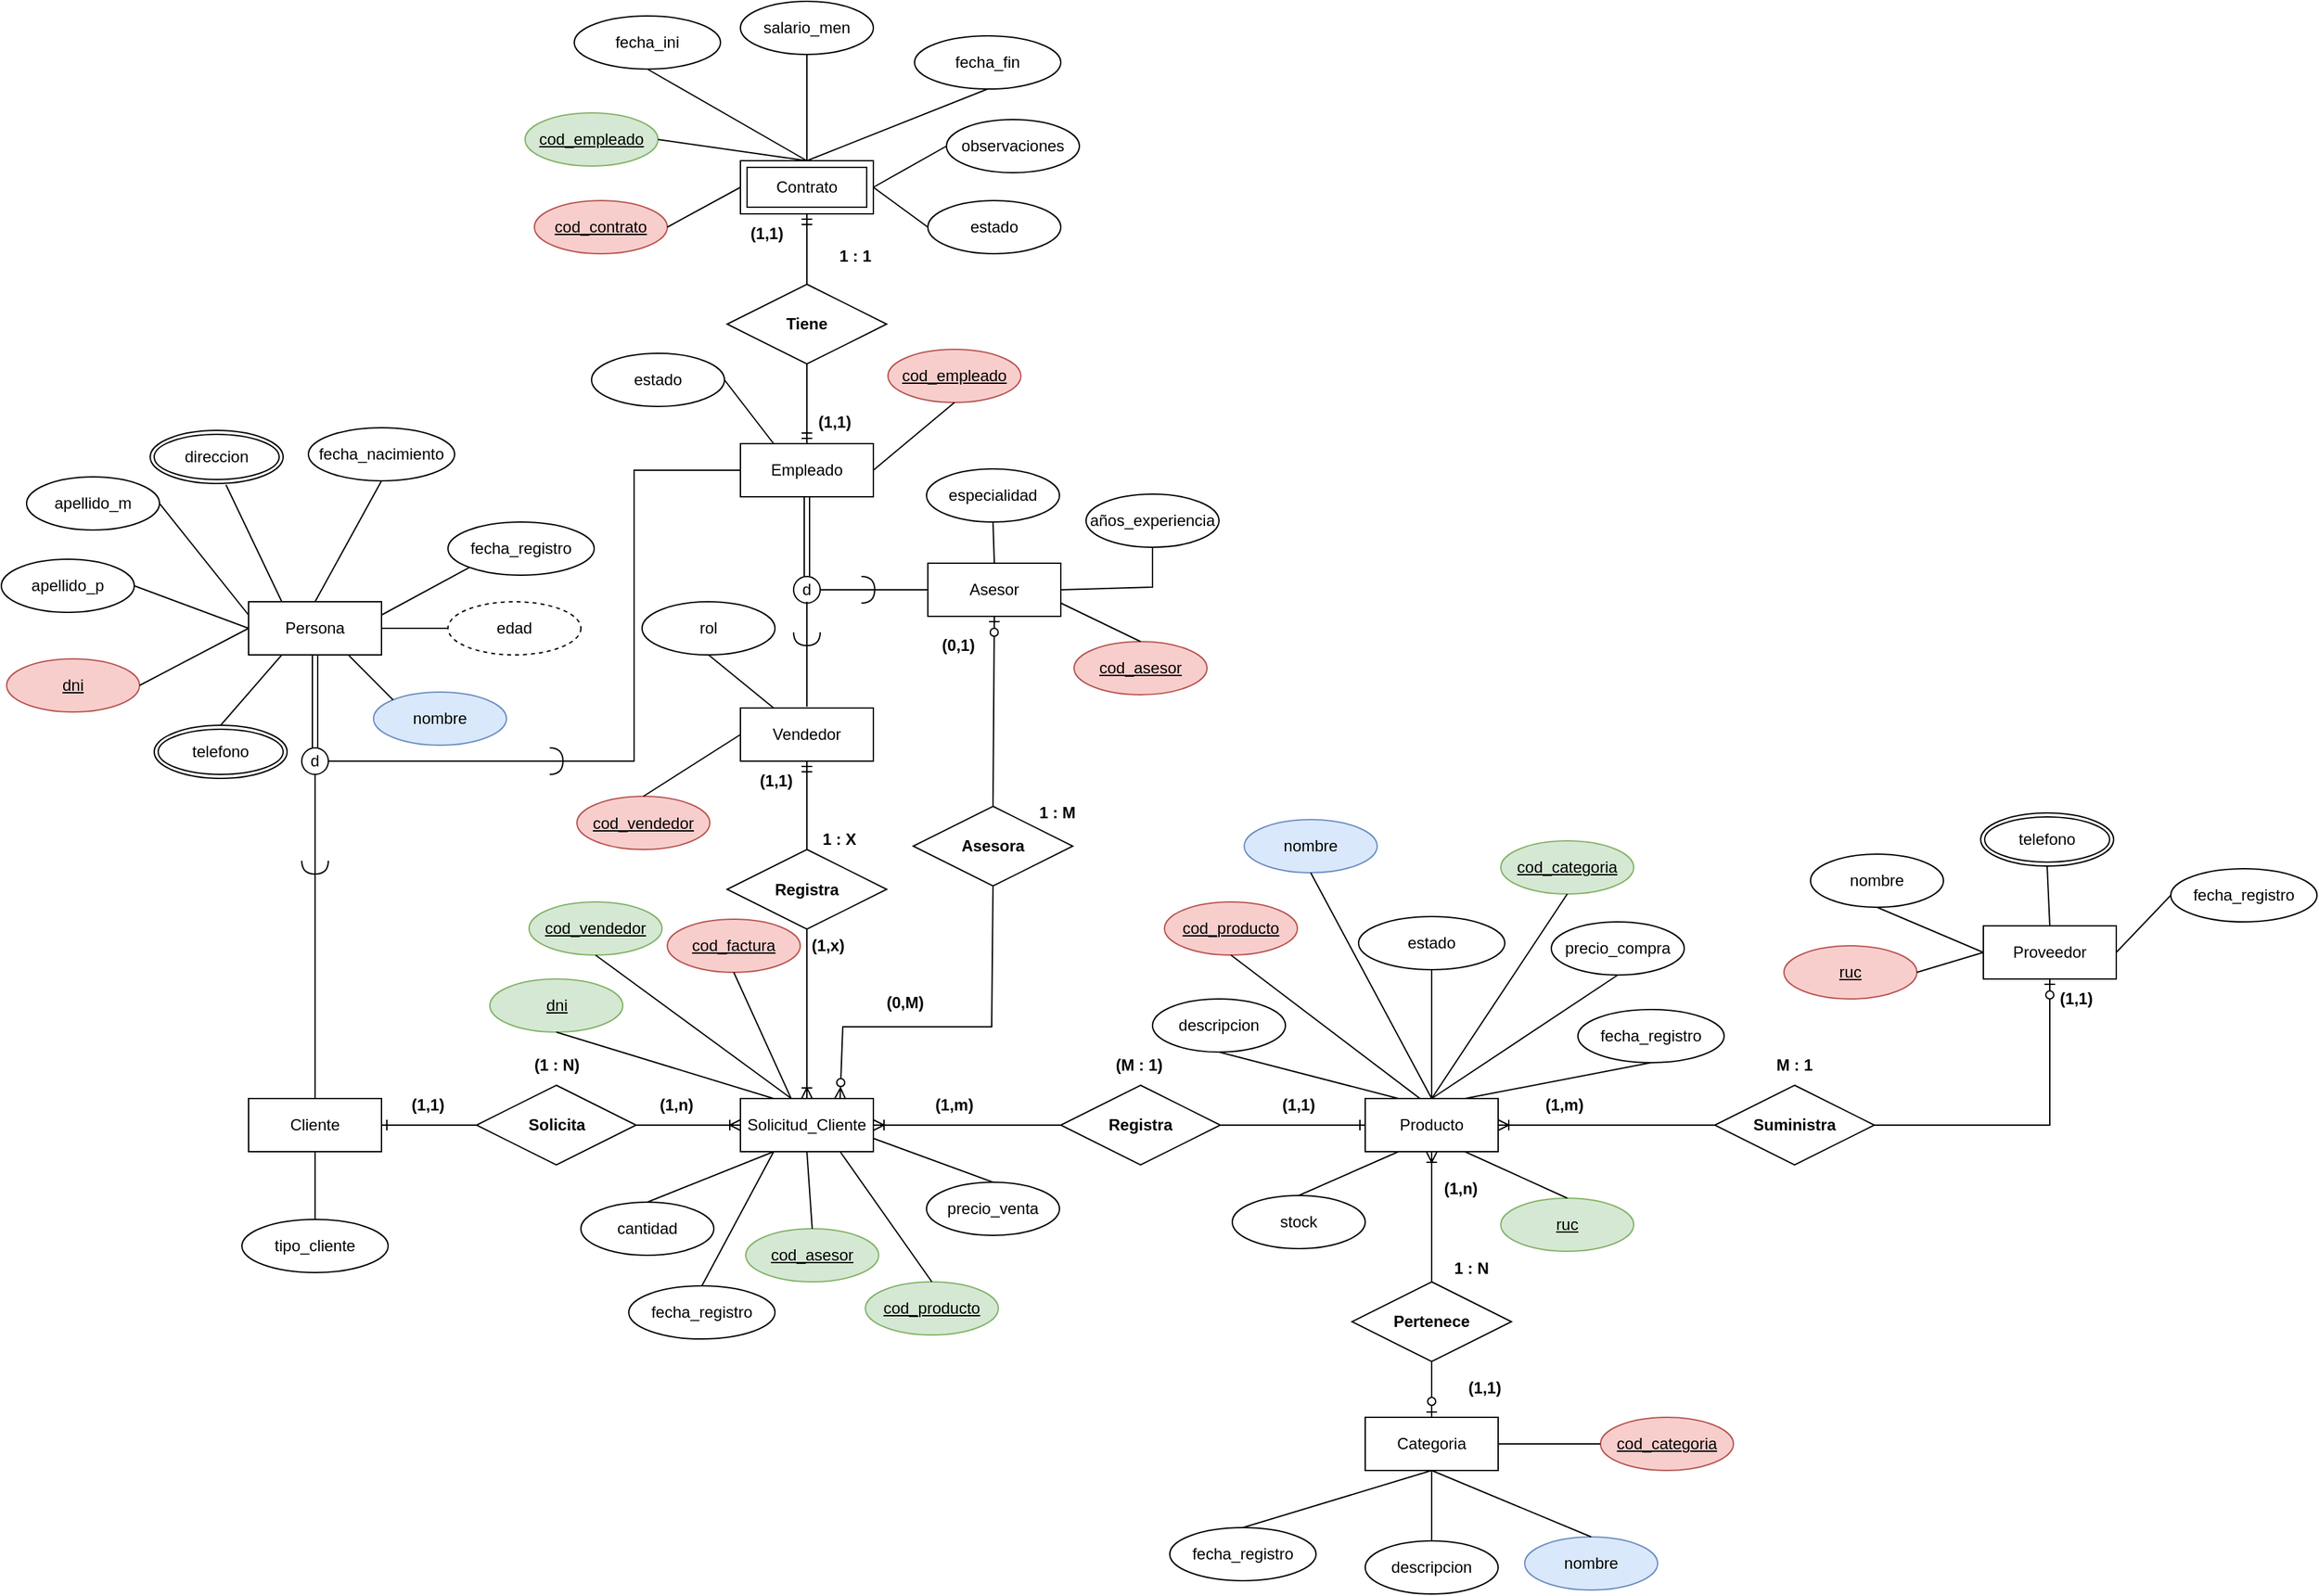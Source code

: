 <mxfile version="24.8.9">
  <diagram id="KgiCykoCwPr8ReyNol-N" name="entidad-relacion">
    <mxGraphModel grid="0" page="0" gridSize="10" guides="1" tooltips="1" connect="1" arrows="1" fold="1" pageScale="1" pageWidth="827" pageHeight="1169" math="0" shadow="0">
      <root>
        <mxCell id="0" />
        <mxCell id="1" parent="0" />
        <mxCell id="Hs3u_uHD4nAbHHTe8gjM-2" value="Cliente" style="whiteSpace=wrap;html=1;align=center;" vertex="1" parent="1">
          <mxGeometry x="-190" y="595" width="100" height="40" as="geometry" />
        </mxCell>
        <mxCell id="Hs3u_uHD4nAbHHTe8gjM-3" value="Producto" style="whiteSpace=wrap;html=1;align=center;" vertex="1" parent="1">
          <mxGeometry x="650" y="595" width="100" height="40" as="geometry" />
        </mxCell>
        <mxCell id="Hs3u_uHD4nAbHHTe8gjM-4" value="Proveedor" style="whiteSpace=wrap;html=1;align=center;" vertex="1" parent="1">
          <mxGeometry x="1115" y="465" width="100" height="40" as="geometry" />
        </mxCell>
        <mxCell id="Hs3u_uHD4nAbHHTe8gjM-9" value="&lt;b&gt;Suministra&lt;/b&gt;" style="shape=rhombus;perimeter=rhombusPerimeter;whiteSpace=wrap;html=1;align=center;" vertex="1" parent="1">
          <mxGeometry x="913" y="585" width="120" height="60" as="geometry" />
        </mxCell>
        <mxCell id="Hs3u_uHD4nAbHHTe8gjM-10" value="" style="endArrow=none;html=1;rounded=0;entryX=1;entryY=0.5;entryDx=0;entryDy=0;exitX=0.5;exitY=1;exitDx=0;exitDy=0;startArrow=ERzeroToOne;startFill=0;" edge="1" parent="1" source="Hs3u_uHD4nAbHHTe8gjM-4" target="Hs3u_uHD4nAbHHTe8gjM-9">
          <mxGeometry relative="1" as="geometry">
            <mxPoint x="795" y="625" as="sourcePoint" />
            <mxPoint x="988" y="615" as="targetPoint" />
            <Array as="points">
              <mxPoint x="1165" y="525" />
              <mxPoint x="1165" y="615" />
            </Array>
          </mxGeometry>
        </mxCell>
        <mxCell id="Hs3u_uHD4nAbHHTe8gjM-12" value="&lt;b&gt;Pertenece&lt;/b&gt;" style="shape=rhombus;perimeter=rhombusPerimeter;whiteSpace=wrap;html=1;align=center;" vertex="1" parent="1">
          <mxGeometry x="640" y="733" width="120" height="60" as="geometry" />
        </mxCell>
        <mxCell id="Hs3u_uHD4nAbHHTe8gjM-13" value="Categoria" style="whiteSpace=wrap;html=1;align=center;" vertex="1" parent="1">
          <mxGeometry x="650" y="835" width="100" height="40" as="geometry" />
        </mxCell>
        <mxCell id="Hs3u_uHD4nAbHHTe8gjM-15" value="" style="endArrow=none;html=1;rounded=0;entryX=0.5;entryY=1;entryDx=0;entryDy=0;exitX=0.5;exitY=0;exitDx=0;exitDy=0;startArrow=ERzeroToOne;startFill=0;" edge="1" parent="1" source="Hs3u_uHD4nAbHHTe8gjM-13" target="Hs3u_uHD4nAbHHTe8gjM-12">
          <mxGeometry width="50" height="50" relative="1" as="geometry">
            <mxPoint x="636" y="785" as="sourcePoint" />
            <mxPoint x="686" y="735" as="targetPoint" />
          </mxGeometry>
        </mxCell>
        <mxCell id="Hs3u_uHD4nAbHHTe8gjM-17" value="Empleado" style="whiteSpace=wrap;html=1;align=center;" vertex="1" parent="1">
          <mxGeometry x="180" y="102" width="100" height="40" as="geometry" />
        </mxCell>
        <mxCell id="Hs3u_uHD4nAbHHTe8gjM-24" value="tipo_cliente" style="ellipse;whiteSpace=wrap;html=1;align=center;" vertex="1" parent="1">
          <mxGeometry x="-195" y="686" width="110" height="40" as="geometry" />
        </mxCell>
        <mxCell id="Hs3u_uHD4nAbHHTe8gjM-34" style="edgeStyle=orthogonalEdgeStyle;rounded=0;orthogonalLoop=1;jettySize=auto;html=1;exitX=0.5;exitY=1;exitDx=0;exitDy=0;" edge="1" parent="1">
          <mxGeometry relative="1" as="geometry">
            <mxPoint x="189.5" y="-48" as="sourcePoint" />
            <mxPoint x="189.5" y="-48" as="targetPoint" />
          </mxGeometry>
        </mxCell>
        <mxCell id="Hs3u_uHD4nAbHHTe8gjM-57" value="fecha_registro" style="ellipse;whiteSpace=wrap;html=1;align=center;" vertex="1" parent="1">
          <mxGeometry x="503" y="918" width="110" height="40" as="geometry" />
        </mxCell>
        <mxCell id="Hs3u_uHD4nAbHHTe8gjM-60" value="nombre" style="ellipse;whiteSpace=wrap;html=1;align=center;fillColor=#dae8fc;strokeColor=#6c8ebf;" vertex="1" parent="1">
          <mxGeometry x="770" y="925" width="100" height="40" as="geometry" />
        </mxCell>
        <mxCell id="Hs3u_uHD4nAbHHTe8gjM-61" value="cod_categoria" style="ellipse;whiteSpace=wrap;html=1;align=center;fontStyle=4;fillColor=#f8cecc;strokeColor=#b85450;" vertex="1" parent="1">
          <mxGeometry x="827" y="835" width="100" height="40" as="geometry" />
        </mxCell>
        <mxCell id="Hs3u_uHD4nAbHHTe8gjM-62" value="descripcion" style="ellipse;whiteSpace=wrap;html=1;align=center;" vertex="1" parent="1">
          <mxGeometry x="650" y="928" width="100" height="40" as="geometry" />
        </mxCell>
        <mxCell id="Hs3u_uHD4nAbHHTe8gjM-63" value="" style="endArrow=none;html=1;rounded=0;exitX=0.5;exitY=0;exitDx=0;exitDy=0;" edge="1" parent="1" source="Hs3u_uHD4nAbHHTe8gjM-62" target="Hs3u_uHD4nAbHHTe8gjM-13">
          <mxGeometry width="50" height="50" relative="1" as="geometry">
            <mxPoint x="610" y="945" as="sourcePoint" />
            <mxPoint x="660" y="895" as="targetPoint" />
          </mxGeometry>
        </mxCell>
        <mxCell id="Hs3u_uHD4nAbHHTe8gjM-64" value="" style="endArrow=none;html=1;rounded=0;entryX=0.5;entryY=1;entryDx=0;entryDy=0;exitX=0.5;exitY=0;exitDx=0;exitDy=0;" edge="1" parent="1" source="Hs3u_uHD4nAbHHTe8gjM-57" target="Hs3u_uHD4nAbHHTe8gjM-13">
          <mxGeometry width="50" height="50" relative="1" as="geometry">
            <mxPoint x="585" y="915" as="sourcePoint" />
            <mxPoint x="630" y="845" as="targetPoint" />
          </mxGeometry>
        </mxCell>
        <mxCell id="Hs3u_uHD4nAbHHTe8gjM-65" value="" style="endArrow=none;html=1;rounded=0;entryX=0.5;entryY=1;entryDx=0;entryDy=0;exitX=0.5;exitY=0;exitDx=0;exitDy=0;" edge="1" parent="1" source="Hs3u_uHD4nAbHHTe8gjM-60" target="Hs3u_uHD4nAbHHTe8gjM-13">
          <mxGeometry width="50" height="50" relative="1" as="geometry">
            <mxPoint x="760" y="905" as="sourcePoint" />
            <mxPoint x="810" y="855" as="targetPoint" />
          </mxGeometry>
        </mxCell>
        <mxCell id="Hs3u_uHD4nAbHHTe8gjM-66" value="" style="endArrow=none;html=1;rounded=0;entryX=0;entryY=0.5;entryDx=0;entryDy=0;exitX=1;exitY=0.5;exitDx=0;exitDy=0;" edge="1" parent="1" source="Hs3u_uHD4nAbHHTe8gjM-13" target="Hs3u_uHD4nAbHHTe8gjM-61">
          <mxGeometry width="50" height="50" relative="1" as="geometry">
            <mxPoint x="790" y="875" as="sourcePoint" />
            <mxPoint x="840" y="825" as="targetPoint" />
          </mxGeometry>
        </mxCell>
        <mxCell id="Hs3u_uHD4nAbHHTe8gjM-77" value="ruc" style="ellipse;whiteSpace=wrap;html=1;align=center;fontStyle=4;fillColor=#f8cecc;strokeColor=#b85450;" vertex="1" parent="1">
          <mxGeometry x="965" y="480" width="100" height="40" as="geometry" />
        </mxCell>
        <mxCell id="Hs3u_uHD4nAbHHTe8gjM-78" value="" style="endArrow=none;html=1;rounded=0;entryX=1;entryY=0.5;entryDx=0;entryDy=0;exitX=0;exitY=0.5;exitDx=0;exitDy=0;" edge="1" parent="1" source="Hs3u_uHD4nAbHHTe8gjM-4" target="Hs3u_uHD4nAbHHTe8gjM-77">
          <mxGeometry width="50" height="50" relative="1" as="geometry">
            <mxPoint x="1035" y="555" as="sourcePoint" />
            <mxPoint x="1085" y="505" as="targetPoint" />
          </mxGeometry>
        </mxCell>
        <mxCell id="Hs3u_uHD4nAbHHTe8gjM-79" value="nombre" style="ellipse;whiteSpace=wrap;html=1;align=center;" vertex="1" parent="1">
          <mxGeometry x="985" y="411" width="100" height="40" as="geometry" />
        </mxCell>
        <mxCell id="Hs3u_uHD4nAbHHTe8gjM-80" value="" style="endArrow=none;html=1;rounded=0;entryX=0.5;entryY=1;entryDx=0;entryDy=0;exitX=0;exitY=0.5;exitDx=0;exitDy=0;" edge="1" parent="1" source="Hs3u_uHD4nAbHHTe8gjM-4" target="Hs3u_uHD4nAbHHTe8gjM-79">
          <mxGeometry width="50" height="50" relative="1" as="geometry">
            <mxPoint x="1085" y="465" as="sourcePoint" />
            <mxPoint x="1135" y="415" as="targetPoint" />
          </mxGeometry>
        </mxCell>
        <mxCell id="Hs3u_uHD4nAbHHTe8gjM-85" value="fecha_registro" style="ellipse;whiteSpace=wrap;html=1;align=center;" vertex="1" parent="1">
          <mxGeometry x="1256" y="422" width="110" height="40" as="geometry" />
        </mxCell>
        <mxCell id="Hs3u_uHD4nAbHHTe8gjM-86" value="" style="endArrow=none;html=1;rounded=0;entryX=0;entryY=0.5;entryDx=0;entryDy=0;exitX=1;exitY=0.5;exitDx=0;exitDy=0;" edge="1" parent="1" source="Hs3u_uHD4nAbHHTe8gjM-4" target="Hs3u_uHD4nAbHHTe8gjM-85">
          <mxGeometry width="50" height="50" relative="1" as="geometry">
            <mxPoint x="1205" y="565" as="sourcePoint" />
            <mxPoint x="1255" y="515" as="targetPoint" />
          </mxGeometry>
        </mxCell>
        <mxCell id="Hs3u_uHD4nAbHHTe8gjM-87" value="telefono" style="ellipse;shape=doubleEllipse;margin=3;whiteSpace=wrap;html=1;align=center;" vertex="1" parent="1">
          <mxGeometry x="1113" y="380" width="100" height="40" as="geometry" />
        </mxCell>
        <mxCell id="Hs3u_uHD4nAbHHTe8gjM-88" value="" style="endArrow=none;html=1;rounded=0;entryX=0.5;entryY=1;entryDx=0;entryDy=0;exitX=0.5;exitY=0;exitDx=0;exitDy=0;" edge="1" parent="1" source="Hs3u_uHD4nAbHHTe8gjM-4" target="Hs3u_uHD4nAbHHTe8gjM-87">
          <mxGeometry width="50" height="50" relative="1" as="geometry">
            <mxPoint x="1185" y="605" as="sourcePoint" />
            <mxPoint x="1235" y="555" as="targetPoint" />
          </mxGeometry>
        </mxCell>
        <mxCell id="Hs3u_uHD4nAbHHTe8gjM-106" value="&lt;b&gt;(1,1)&lt;/b&gt;" style="text;html=1;align=center;verticalAlign=middle;whiteSpace=wrap;rounded=0;" vertex="1" parent="1">
          <mxGeometry x="1155" y="505" width="60" height="30" as="geometry" />
        </mxCell>
        <mxCell id="Hs3u_uHD4nAbHHTe8gjM-107" value="&lt;b&gt;M : 1&lt;/b&gt;" style="text;html=1;align=center;verticalAlign=middle;whiteSpace=wrap;rounded=0;" vertex="1" parent="1">
          <mxGeometry x="943" y="555" width="60" height="30" as="geometry" />
        </mxCell>
        <mxCell id="Hs3u_uHD4nAbHHTe8gjM-114" value="Persona" style="whiteSpace=wrap;html=1;align=center;" vertex="1" parent="1">
          <mxGeometry x="-190" y="221" width="100" height="40" as="geometry" />
        </mxCell>
        <mxCell id="Hs3u_uHD4nAbHHTe8gjM-115" value="apellido_m" style="ellipse;whiteSpace=wrap;html=1;align=center;" vertex="1" parent="1">
          <mxGeometry x="-357" y="127" width="100" height="40" as="geometry" />
        </mxCell>
        <mxCell id="Hs3u_uHD4nAbHHTe8gjM-116" value="dni" style="ellipse;whiteSpace=wrap;html=1;align=center;fontStyle=4;fillColor=#f8cecc;strokeColor=#b85450;" vertex="1" parent="1">
          <mxGeometry x="-372" y="264" width="100" height="40" as="geometry" />
        </mxCell>
        <mxCell id="Hs3u_uHD4nAbHHTe8gjM-118" value="direccion" style="ellipse;shape=doubleEllipse;margin=3;whiteSpace=wrap;html=1;align=center;" vertex="1" parent="1">
          <mxGeometry x="-264" y="92" width="100" height="40" as="geometry" />
        </mxCell>
        <mxCell id="Hs3u_uHD4nAbHHTe8gjM-119" value="fecha_registro" style="ellipse;whiteSpace=wrap;html=1;align=center;" vertex="1" parent="1">
          <mxGeometry x="-40" y="161" width="110" height="40" as="geometry" />
        </mxCell>
        <mxCell id="Hs3u_uHD4nAbHHTe8gjM-120" value="edad" style="ellipse;whiteSpace=wrap;html=1;align=center;dashed=1;" vertex="1" parent="1">
          <mxGeometry x="-40" y="221" width="100" height="40" as="geometry" />
        </mxCell>
        <mxCell id="Hs3u_uHD4nAbHHTe8gjM-123" value="" style="endArrow=none;html=1;rounded=0;entryX=0;entryY=1;entryDx=0;entryDy=0;exitX=1;exitY=0.25;exitDx=0;exitDy=0;" edge="1" parent="1" source="Hs3u_uHD4nAbHHTe8gjM-114" target="Hs3u_uHD4nAbHHTe8gjM-119">
          <mxGeometry width="50" height="50" relative="1" as="geometry">
            <mxPoint x="-155" y="221" as="sourcePoint" />
            <mxPoint x="-105" y="171" as="targetPoint" />
          </mxGeometry>
        </mxCell>
        <mxCell id="Hs3u_uHD4nAbHHTe8gjM-124" value="" style="endArrow=none;html=1;rounded=0;entryX=0;entryY=0.5;entryDx=0;entryDy=0;exitX=1;exitY=0.5;exitDx=0;exitDy=0;" edge="1" parent="1" source="Hs3u_uHD4nAbHHTe8gjM-114" target="Hs3u_uHD4nAbHHTe8gjM-120">
          <mxGeometry width="50" height="50" relative="1" as="geometry">
            <mxPoint x="-65" y="291" as="sourcePoint" />
            <mxPoint x="-15" y="241" as="targetPoint" />
          </mxGeometry>
        </mxCell>
        <mxCell id="Hs3u_uHD4nAbHHTe8gjM-128" value="" style="endArrow=none;html=1;rounded=0;entryX=0;entryY=0.25;entryDx=0;entryDy=0;exitX=1;exitY=0.5;exitDx=0;exitDy=0;" edge="1" parent="1" source="Hs3u_uHD4nAbHHTe8gjM-115" target="Hs3u_uHD4nAbHHTe8gjM-114">
          <mxGeometry width="50" height="50" relative="1" as="geometry">
            <mxPoint x="-275" y="271" as="sourcePoint" />
            <mxPoint x="-225" y="221" as="targetPoint" />
          </mxGeometry>
        </mxCell>
        <mxCell id="Hs3u_uHD4nAbHHTe8gjM-129" value="" style="endArrow=none;html=1;rounded=0;entryX=0.57;entryY=1.025;entryDx=0;entryDy=0;entryPerimeter=0;exitX=0.25;exitY=0;exitDx=0;exitDy=0;" edge="1" parent="1" source="Hs3u_uHD4nAbHHTe8gjM-114" target="Hs3u_uHD4nAbHHTe8gjM-118">
          <mxGeometry width="50" height="50" relative="1" as="geometry">
            <mxPoint x="-175" y="191" as="sourcePoint" />
            <mxPoint x="-125" y="141" as="targetPoint" />
          </mxGeometry>
        </mxCell>
        <mxCell id="Hs3u_uHD4nAbHHTe8gjM-130" value="" style="endArrow=none;html=1;rounded=0;entryX=0;entryY=0.5;entryDx=0;entryDy=0;exitX=1;exitY=0.5;exitDx=0;exitDy=0;" edge="1" parent="1" source="Hs3u_uHD4nAbHHTe8gjM-116" target="Hs3u_uHD4nAbHHTe8gjM-114">
          <mxGeometry width="50" height="50" relative="1" as="geometry">
            <mxPoint x="-295" y="321" as="sourcePoint" />
            <mxPoint x="-245" y="271" as="targetPoint" />
          </mxGeometry>
        </mxCell>
        <mxCell id="Hs3u_uHD4nAbHHTe8gjM-131" value="d" style="ellipse;whiteSpace=wrap;html=1;aspect=fixed;" vertex="1" parent="1">
          <mxGeometry x="-150" y="331" width="20" height="20" as="geometry" />
        </mxCell>
        <mxCell id="Hs3u_uHD4nAbHHTe8gjM-132" value="fecha_nacimiento" style="ellipse;whiteSpace=wrap;html=1;align=center;" vertex="1" parent="1">
          <mxGeometry x="-145" y="90" width="110" height="40" as="geometry" />
        </mxCell>
        <mxCell id="Hs3u_uHD4nAbHHTe8gjM-134" value="telefono" style="ellipse;shape=doubleEllipse;margin=3;whiteSpace=wrap;html=1;align=center;" vertex="1" parent="1">
          <mxGeometry x="-261" y="314" width="100" height="40" as="geometry" />
        </mxCell>
        <mxCell id="Hs3u_uHD4nAbHHTe8gjM-135" value="" style="endArrow=none;html=1;rounded=0;entryX=0.25;entryY=1;entryDx=0;entryDy=0;exitX=0.5;exitY=0;exitDx=0;exitDy=0;" edge="1" parent="1" source="Hs3u_uHD4nAbHHTe8gjM-134" target="Hs3u_uHD4nAbHHTe8gjM-114">
          <mxGeometry width="50" height="50" relative="1" as="geometry">
            <mxPoint x="-225" y="371" as="sourcePoint" />
            <mxPoint x="-175" y="321" as="targetPoint" />
          </mxGeometry>
        </mxCell>
        <mxCell id="Hs3u_uHD4nAbHHTe8gjM-136" value="" style="endArrow=none;html=1;rounded=0;entryX=0;entryY=0.5;entryDx=0;entryDy=0;exitX=1;exitY=0.5;exitDx=0;exitDy=0;" edge="1" parent="1" source="Hs3u_uHD4nAbHHTe8gjM-131" target="Hs3u_uHD4nAbHHTe8gjM-17">
          <mxGeometry width="50" height="50" relative="1" as="geometry">
            <mxPoint x="-140" y="381" as="sourcePoint" />
            <mxPoint x="-70" y="24" as="targetPoint" />
            <Array as="points">
              <mxPoint x="100" y="341" />
              <mxPoint x="100" y="231" />
              <mxPoint x="100" y="122" />
            </Array>
          </mxGeometry>
        </mxCell>
        <mxCell id="Hs3u_uHD4nAbHHTe8gjM-137" value="" style="shape=requiredInterface;html=1;verticalLabelPosition=bottom;sketch=0;rotation=0;" vertex="1" parent="1">
          <mxGeometry x="36.5" y="331" width="10" height="20" as="geometry" />
        </mxCell>
        <mxCell id="Hs3u_uHD4nAbHHTe8gjM-138" value="nombre" style="ellipse;whiteSpace=wrap;html=1;align=center;fillColor=#dae8fc;strokeColor=#6c8ebf;" vertex="1" parent="1">
          <mxGeometry x="-96" y="289" width="100" height="40" as="geometry" />
        </mxCell>
        <mxCell id="Hs3u_uHD4nAbHHTe8gjM-139" value="" style="endArrow=none;html=1;rounded=0;entryX=0.75;entryY=1;entryDx=0;entryDy=0;exitX=0;exitY=0;exitDx=0;exitDy=0;" edge="1" parent="1" source="Hs3u_uHD4nAbHHTe8gjM-138" target="Hs3u_uHD4nAbHHTe8gjM-114">
          <mxGeometry width="50" height="50" relative="1" as="geometry">
            <mxPoint x="115" y="321" as="sourcePoint" />
            <mxPoint x="165" y="271" as="targetPoint" />
          </mxGeometry>
        </mxCell>
        <mxCell id="Hs3u_uHD4nAbHHTe8gjM-140" value="" style="endArrow=none;html=1;rounded=0;entryX=0.5;entryY=1;entryDx=0;entryDy=0;exitX=0.5;exitY=0;exitDx=0;exitDy=0;" edge="1" parent="1" source="Hs3u_uHD4nAbHHTe8gjM-2" target="Hs3u_uHD4nAbHHTe8gjM-131">
          <mxGeometry width="50" height="50" relative="1" as="geometry">
            <mxPoint x="-200" y="480" as="sourcePoint" />
            <mxPoint x="-150" y="430" as="targetPoint" />
          </mxGeometry>
        </mxCell>
        <mxCell id="Hs3u_uHD4nAbHHTe8gjM-141" value="" style="shape=requiredInterface;html=1;verticalLabelPosition=bottom;sketch=0;rotation=90;" vertex="1" parent="1">
          <mxGeometry x="-145" y="411" width="10" height="20" as="geometry" />
        </mxCell>
        <mxCell id="Hs3u_uHD4nAbHHTe8gjM-142" value="" style="shape=link;html=1;rounded=0;entryX=0.5;entryY=1;entryDx=0;entryDy=0;exitX=0.5;exitY=0;exitDx=0;exitDy=0;" edge="1" parent="1" source="Hs3u_uHD4nAbHHTe8gjM-131" target="Hs3u_uHD4nAbHHTe8gjM-114">
          <mxGeometry width="100" relative="1" as="geometry">
            <mxPoint x="-280" y="391" as="sourcePoint" />
            <mxPoint x="-180" y="391" as="targetPoint" />
          </mxGeometry>
        </mxCell>
        <mxCell id="Hs3u_uHD4nAbHHTe8gjM-152" value="" style="endArrow=none;html=1;rounded=0;entryX=0.5;entryY=1;entryDx=0;entryDy=0;exitX=0.5;exitY=0;exitDx=0;exitDy=0;" edge="1" parent="1" source="Hs3u_uHD4nAbHHTe8gjM-24" target="Hs3u_uHD4nAbHHTe8gjM-2">
          <mxGeometry width="50" height="50" relative="1" as="geometry">
            <mxPoint x="-190" y="896" as="sourcePoint" />
            <mxPoint x="-140" y="846" as="targetPoint" />
          </mxGeometry>
        </mxCell>
        <mxCell id="Hs3u_uHD4nAbHHTe8gjM-154" value="Solicitud_Cliente" style="whiteSpace=wrap;html=1;align=center;" vertex="1" parent="1">
          <mxGeometry x="180" y="595" width="100" height="40" as="geometry" />
        </mxCell>
        <mxCell id="K0qZKKwaoUNIkQ0JBBUl-1" value="&lt;b&gt;Solicita&lt;/b&gt;" style="shape=rhombus;perimeter=rhombusPerimeter;whiteSpace=wrap;html=1;align=center;" vertex="1" parent="1">
          <mxGeometry x="-18.5" y="585" width="120" height="60" as="geometry" />
        </mxCell>
        <mxCell id="K0qZKKwaoUNIkQ0JBBUl-2" value="" style="endArrow=ERoneToMany;html=1;rounded=0;entryX=0;entryY=0.5;entryDx=0;entryDy=0;exitX=1;exitY=0.5;exitDx=0;exitDy=0;endFill=0;" edge="1" parent="1" source="K0qZKKwaoUNIkQ0JBBUl-1" target="Hs3u_uHD4nAbHHTe8gjM-154">
          <mxGeometry width="50" height="50" relative="1" as="geometry">
            <mxPoint x="100" y="676" as="sourcePoint" />
            <mxPoint x="150" y="626" as="targetPoint" />
          </mxGeometry>
        </mxCell>
        <mxCell id="K0qZKKwaoUNIkQ0JBBUl-3" value="" style="endArrow=none;html=1;rounded=0;entryX=0;entryY=0.5;entryDx=0;entryDy=0;exitX=1;exitY=0.5;exitDx=0;exitDy=0;startArrow=ERone;startFill=0;" edge="1" parent="1" source="Hs3u_uHD4nAbHHTe8gjM-2" target="K0qZKKwaoUNIkQ0JBBUl-1">
          <mxGeometry width="50" height="50" relative="1" as="geometry">
            <mxPoint x="-90" y="666" as="sourcePoint" />
            <mxPoint x="-40" y="616" as="targetPoint" />
          </mxGeometry>
        </mxCell>
        <mxCell id="K0qZKKwaoUNIkQ0JBBUl-4" value="&lt;b&gt;Registra&lt;/b&gt;" style="shape=rhombus;perimeter=rhombusPerimeter;whiteSpace=wrap;html=1;align=center;" vertex="1" parent="1">
          <mxGeometry x="170" y="407.5" width="120" height="60" as="geometry" />
        </mxCell>
        <mxCell id="K0qZKKwaoUNIkQ0JBBUl-6" value="" style="endArrow=none;html=1;rounded=0;entryX=0.5;entryY=1;entryDx=0;entryDy=0;exitX=0.5;exitY=0;exitDx=0;exitDy=0;startArrow=ERoneToMany;startFill=0;" edge="1" parent="1" source="Hs3u_uHD4nAbHHTe8gjM-154" target="K0qZKKwaoUNIkQ0JBBUl-4">
          <mxGeometry width="50" height="50" relative="1" as="geometry">
            <mxPoint x="180" y="530" as="sourcePoint" />
            <mxPoint x="230" y="480" as="targetPoint" />
          </mxGeometry>
        </mxCell>
        <mxCell id="K0qZKKwaoUNIkQ0JBBUl-8" value="" style="endArrow=none;html=1;rounded=0;entryX=0.5;entryY=0;entryDx=0;entryDy=0;startArrow=ERzeroToOne;startFill=0;exitX=0.5;exitY=1;exitDx=0;exitDy=0;" edge="1" parent="1" source="CJrN9PEdpfMbNd-QlzPt-110" target="KoQ6Ynsao-meDOIKn-VK-6">
          <mxGeometry width="50" height="50" relative="1" as="geometry">
            <mxPoint x="390" y="259" as="sourcePoint" />
            <mxPoint x="324" y="320" as="targetPoint" />
          </mxGeometry>
        </mxCell>
        <mxCell id="K0qZKKwaoUNIkQ0JBBUl-9" value="" style="endArrow=ERzeroToMany;html=1;rounded=0;exitX=0.5;exitY=1;exitDx=0;exitDy=0;endFill=0;entryX=0.75;entryY=0;entryDx=0;entryDy=0;" edge="1" parent="1" source="KoQ6Ynsao-meDOIKn-VK-6" target="Hs3u_uHD4nAbHHTe8gjM-154">
          <mxGeometry width="50" height="50" relative="1" as="geometry">
            <mxPoint x="238" y="898" as="sourcePoint" />
            <mxPoint x="225" y="852" as="targetPoint" />
            <Array as="points">
              <mxPoint x="369" y="541" />
              <mxPoint x="257" y="541" />
            </Array>
          </mxGeometry>
        </mxCell>
        <mxCell id="K0qZKKwaoUNIkQ0JBBUl-10" value="&lt;b&gt;Registra&lt;/b&gt;" style="shape=rhombus;perimeter=rhombusPerimeter;whiteSpace=wrap;html=1;align=center;" vertex="1" parent="1">
          <mxGeometry x="421" y="585" width="120" height="60" as="geometry" />
        </mxCell>
        <mxCell id="K0qZKKwaoUNIkQ0JBBUl-11" value="" style="endArrow=none;html=1;rounded=0;entryX=0;entryY=0.5;entryDx=0;entryDy=0;exitX=1;exitY=0.5;exitDx=0;exitDy=0;startArrow=ERoneToMany;startFill=0;" edge="1" parent="1" source="Hs3u_uHD4nAbHHTe8gjM-154" target="K0qZKKwaoUNIkQ0JBBUl-10">
          <mxGeometry width="50" height="50" relative="1" as="geometry">
            <mxPoint x="270" y="688" as="sourcePoint" />
            <mxPoint x="320" y="638" as="targetPoint" />
          </mxGeometry>
        </mxCell>
        <mxCell id="K0qZKKwaoUNIkQ0JBBUl-12" value="" style="endArrow=ERone;html=1;rounded=0;entryX=0;entryY=0.5;entryDx=0;entryDy=0;exitX=1;exitY=0.5;exitDx=0;exitDy=0;endFill=0;" edge="1" parent="1" source="K0qZKKwaoUNIkQ0JBBUl-10" target="Hs3u_uHD4nAbHHTe8gjM-3">
          <mxGeometry width="50" height="50" relative="1" as="geometry">
            <mxPoint x="492" y="708" as="sourcePoint" />
            <mxPoint x="542" y="658" as="targetPoint" />
          </mxGeometry>
        </mxCell>
        <mxCell id="CJrN9PEdpfMbNd-QlzPt-12" value="&lt;b&gt;(0,1)&lt;/b&gt;" style="text;html=1;align=center;verticalAlign=middle;whiteSpace=wrap;rounded=0;" vertex="1" parent="1">
          <mxGeometry x="314" y="239" width="60" height="30" as="geometry" />
        </mxCell>
        <mxCell id="CJrN9PEdpfMbNd-QlzPt-13" value="&lt;b&gt;(0,M)&lt;/b&gt;" style="text;html=1;align=center;verticalAlign=middle;whiteSpace=wrap;rounded=0;" vertex="1" parent="1">
          <mxGeometry x="274" y="507.5" width="60" height="30" as="geometry" />
        </mxCell>
        <mxCell id="CJrN9PEdpfMbNd-QlzPt-14" value="&lt;b&gt;1 : M&lt;/b&gt;" style="text;html=1;align=center;verticalAlign=middle;whiteSpace=wrap;rounded=0;" vertex="1" parent="1">
          <mxGeometry x="394" y="370" width="49" height="20" as="geometry" />
        </mxCell>
        <mxCell id="CJrN9PEdpfMbNd-QlzPt-18" value="cod_factura" style="ellipse;whiteSpace=wrap;html=1;align=center;fontStyle=4;fillColor=#f8cecc;strokeColor=#b85450;" vertex="1" parent="1">
          <mxGeometry x="125" y="460" width="100" height="40" as="geometry" />
        </mxCell>
        <mxCell id="CJrN9PEdpfMbNd-QlzPt-19" value="" style="endArrow=none;html=1;rounded=0;entryX=0.38;entryY=-0.008;entryDx=0;entryDy=0;exitX=0.5;exitY=1;exitDx=0;exitDy=0;entryPerimeter=0;" edge="1" parent="1" source="CJrN9PEdpfMbNd-QlzPt-18" target="Hs3u_uHD4nAbHHTe8gjM-154">
          <mxGeometry width="50" height="50" relative="1" as="geometry">
            <mxPoint x="361" y="380" as="sourcePoint" />
            <mxPoint x="265" y="350" as="targetPoint" />
          </mxGeometry>
        </mxCell>
        <mxCell id="CJrN9PEdpfMbNd-QlzPt-20" value="dni" style="ellipse;whiteSpace=wrap;html=1;align=center;fontStyle=4;fillColor=#d5e8d4;strokeColor=#82b366;" vertex="1" parent="1">
          <mxGeometry x="-8.5" y="505" width="100" height="40" as="geometry" />
        </mxCell>
        <mxCell id="CJrN9PEdpfMbNd-QlzPt-21" value="" style="endArrow=none;html=1;rounded=0;entryX=0.5;entryY=1;entryDx=0;entryDy=0;exitX=0.25;exitY=0;exitDx=0;exitDy=0;" edge="1" parent="1" source="Hs3u_uHD4nAbHHTe8gjM-154" target="CJrN9PEdpfMbNd-QlzPt-20">
          <mxGeometry width="50" height="50" relative="1" as="geometry">
            <mxPoint x="120" y="600" as="sourcePoint" />
            <mxPoint x="170" y="550" as="targetPoint" />
          </mxGeometry>
        </mxCell>
        <mxCell id="CJrN9PEdpfMbNd-QlzPt-23" value="cod_empleado" style="ellipse;whiteSpace=wrap;html=1;align=center;fontStyle=4;fillColor=#f8cecc;strokeColor=#b85450;" vertex="1" parent="1">
          <mxGeometry x="291" y="31" width="100" height="40" as="geometry" />
        </mxCell>
        <mxCell id="CJrN9PEdpfMbNd-QlzPt-27" value="cod_asesor" style="ellipse;whiteSpace=wrap;html=1;align=center;fontStyle=4;fillColor=#d5e8d4;strokeColor=#82b366;" vertex="1" parent="1">
          <mxGeometry x="184" y="693" width="100" height="40" as="geometry" />
        </mxCell>
        <mxCell id="CJrN9PEdpfMbNd-QlzPt-28" value="cod_vendedor" style="ellipse;whiteSpace=wrap;html=1;align=center;fontStyle=4;fillColor=#d5e8d4;strokeColor=#82b366;" vertex="1" parent="1">
          <mxGeometry x="21" y="447" width="100" height="40" as="geometry" />
        </mxCell>
        <mxCell id="CJrN9PEdpfMbNd-QlzPt-29" value="" style="endArrow=none;html=1;rounded=0;entryX=0.5;entryY=1;entryDx=0;entryDy=0;exitX=0.376;exitY=-0.012;exitDx=0;exitDy=0;exitPerimeter=0;" edge="1" parent="1" source="Hs3u_uHD4nAbHHTe8gjM-154" target="CJrN9PEdpfMbNd-QlzPt-28">
          <mxGeometry width="50" height="50" relative="1" as="geometry">
            <mxPoint x="170" y="570" as="sourcePoint" />
            <mxPoint x="220" y="520" as="targetPoint" />
          </mxGeometry>
        </mxCell>
        <mxCell id="CJrN9PEdpfMbNd-QlzPt-30" value="" style="endArrow=none;html=1;rounded=0;entryX=0.5;entryY=0;entryDx=0;entryDy=0;exitX=0.5;exitY=1;exitDx=0;exitDy=0;" edge="1" parent="1" source="Hs3u_uHD4nAbHHTe8gjM-154" target="CJrN9PEdpfMbNd-QlzPt-27">
          <mxGeometry width="50" height="50" relative="1" as="geometry">
            <mxPoint x="224" y="603" as="sourcePoint" />
            <mxPoint x="180" y="500" as="targetPoint" />
          </mxGeometry>
        </mxCell>
        <mxCell id="CJrN9PEdpfMbNd-QlzPt-31" value="cod_producto" style="ellipse;whiteSpace=wrap;html=1;align=center;fontStyle=4;fillColor=#f8cecc;strokeColor=#b85450;" vertex="1" parent="1">
          <mxGeometry x="499" y="447" width="100" height="40" as="geometry" />
        </mxCell>
        <mxCell id="CJrN9PEdpfMbNd-QlzPt-32" value="nombre" style="ellipse;whiteSpace=wrap;html=1;align=center;fillColor=#dae8fc;strokeColor=#6c8ebf;" vertex="1" parent="1">
          <mxGeometry x="559" y="385" width="100" height="40" as="geometry" />
        </mxCell>
        <mxCell id="CJrN9PEdpfMbNd-QlzPt-34" value="fecha_registro" style="ellipse;whiteSpace=wrap;html=1;align=center;" vertex="1" parent="1">
          <mxGeometry x="810" y="528" width="110" height="40" as="geometry" />
        </mxCell>
        <mxCell id="CJrN9PEdpfMbNd-QlzPt-35" value="descripcion" style="ellipse;whiteSpace=wrap;html=1;align=center;" vertex="1" parent="1">
          <mxGeometry x="490" y="520" width="100" height="40" as="geometry" />
        </mxCell>
        <mxCell id="CJrN9PEdpfMbNd-QlzPt-36" value="precio_compra" style="ellipse;whiteSpace=wrap;html=1;align=center;" vertex="1" parent="1">
          <mxGeometry x="790" y="462" width="100" height="40" as="geometry" />
        </mxCell>
        <mxCell id="CJrN9PEdpfMbNd-QlzPt-39" value="" style="endArrow=none;html=1;rounded=0;entryX=0.5;entryY=1;entryDx=0;entryDy=0;exitX=0.75;exitY=0;exitDx=0;exitDy=0;" edge="1" parent="1" source="Hs3u_uHD4nAbHHTe8gjM-3" target="CJrN9PEdpfMbNd-QlzPt-34">
          <mxGeometry width="50" height="50" relative="1" as="geometry">
            <mxPoint x="730" y="650" as="sourcePoint" />
            <mxPoint x="780" y="600" as="targetPoint" />
          </mxGeometry>
        </mxCell>
        <mxCell id="CJrN9PEdpfMbNd-QlzPt-40" value="" style="endArrow=none;html=1;rounded=0;entryX=0.5;entryY=1;entryDx=0;entryDy=0;exitX=0.5;exitY=0;exitDx=0;exitDy=0;" edge="1" parent="1" source="Hs3u_uHD4nAbHHTe8gjM-3" target="CJrN9PEdpfMbNd-QlzPt-36">
          <mxGeometry width="50" height="50" relative="1" as="geometry">
            <mxPoint x="660" y="560" as="sourcePoint" />
            <mxPoint x="710" y="510" as="targetPoint" />
          </mxGeometry>
        </mxCell>
        <mxCell id="CJrN9PEdpfMbNd-QlzPt-41" value="" style="endArrow=none;html=1;rounded=0;entryX=0.5;entryY=1;entryDx=0;entryDy=0;exitX=0.5;exitY=0;exitDx=0;exitDy=0;" edge="1" parent="1" source="Hs3u_uHD4nAbHHTe8gjM-3" target="CJrN9PEdpfMbNd-QlzPt-32">
          <mxGeometry width="50" height="50" relative="1" as="geometry">
            <mxPoint x="660" y="550" as="sourcePoint" />
            <mxPoint x="649.55" y="446" as="targetPoint" />
          </mxGeometry>
        </mxCell>
        <mxCell id="CJrN9PEdpfMbNd-QlzPt-42" value="" style="endArrow=none;html=1;rounded=0;exitX=0.5;exitY=1;exitDx=0;exitDy=0;entryX=0.411;entryY=-0.001;entryDx=0;entryDy=0;entryPerimeter=0;" edge="1" parent="1" source="CJrN9PEdpfMbNd-QlzPt-31" target="Hs3u_uHD4nAbHHTe8gjM-3">
          <mxGeometry width="50" height="50" relative="1" as="geometry">
            <mxPoint x="620" y="592.5" as="sourcePoint" />
            <mxPoint x="690.711" y="542.5" as="targetPoint" />
          </mxGeometry>
        </mxCell>
        <mxCell id="CJrN9PEdpfMbNd-QlzPt-43" value="" style="endArrow=none;html=1;rounded=0;entryX=0.5;entryY=1;entryDx=0;entryDy=0;exitX=0.25;exitY=0;exitDx=0;exitDy=0;" edge="1" parent="1" source="Hs3u_uHD4nAbHHTe8gjM-3" target="CJrN9PEdpfMbNd-QlzPt-35">
          <mxGeometry width="50" height="50" relative="1" as="geometry">
            <mxPoint x="580" y="630" as="sourcePoint" />
            <mxPoint x="630" y="580" as="targetPoint" />
          </mxGeometry>
        </mxCell>
        <mxCell id="CJrN9PEdpfMbNd-QlzPt-44" value="cod_producto" style="ellipse;whiteSpace=wrap;html=1;align=center;fontStyle=4;fillColor=#d5e8d4;strokeColor=#82b366;" vertex="1" parent="1">
          <mxGeometry x="274" y="733" width="100" height="40" as="geometry" />
        </mxCell>
        <mxCell id="CJrN9PEdpfMbNd-QlzPt-45" value="" style="endArrow=none;html=1;rounded=0;entryX=0.5;entryY=0;entryDx=0;entryDy=0;exitX=0.75;exitY=1;exitDx=0;exitDy=0;" edge="1" parent="1" source="Hs3u_uHD4nAbHHTe8gjM-154" target="CJrN9PEdpfMbNd-QlzPt-44">
          <mxGeometry width="50" height="50" relative="1" as="geometry">
            <mxPoint x="270" y="580" as="sourcePoint" />
            <mxPoint x="320" y="530" as="targetPoint" />
          </mxGeometry>
        </mxCell>
        <mxCell id="CJrN9PEdpfMbNd-QlzPt-60" value="cantidad" style="ellipse;whiteSpace=wrap;html=1;align=center;" vertex="1" parent="1">
          <mxGeometry x="60" y="673" width="100" height="40" as="geometry" />
        </mxCell>
        <mxCell id="CJrN9PEdpfMbNd-QlzPt-62" value="" style="endArrow=none;html=1;rounded=0;entryX=0.25;entryY=1;entryDx=0;entryDy=0;exitX=0.5;exitY=0;exitDx=0;exitDy=0;" edge="1" parent="1" source="CJrN9PEdpfMbNd-QlzPt-60" target="Hs3u_uHD4nAbHHTe8gjM-154">
          <mxGeometry width="50" height="50" relative="1" as="geometry">
            <mxPoint x="90" y="680" as="sourcePoint" />
            <mxPoint x="140" y="630" as="targetPoint" />
          </mxGeometry>
        </mxCell>
        <mxCell id="CJrN9PEdpfMbNd-QlzPt-63" value="" style="endArrow=none;html=1;rounded=0;entryX=1;entryY=0.75;entryDx=0;entryDy=0;exitX=0.5;exitY=0;exitDx=0;exitDy=0;" edge="1" parent="1" source="zItPng4wNlBX8p60OwFJ-1" target="Hs3u_uHD4nAbHHTe8gjM-154">
          <mxGeometry width="50" height="50" relative="1" as="geometry">
            <mxPoint x="367.5" y="673" as="sourcePoint" />
            <mxPoint x="360" y="640" as="targetPoint" />
          </mxGeometry>
        </mxCell>
        <mxCell id="CJrN9PEdpfMbNd-QlzPt-64" value="Contrato" style="shape=ext;margin=3;double=1;whiteSpace=wrap;html=1;align=center;" vertex="1" parent="1">
          <mxGeometry x="180" y="-111" width="100" height="40" as="geometry" />
        </mxCell>
        <mxCell id="CJrN9PEdpfMbNd-QlzPt-66" value="&lt;b&gt;Tiene&lt;/b&gt;" style="shape=rhombus;perimeter=rhombusPerimeter;whiteSpace=wrap;html=1;align=center;" vertex="1" parent="1">
          <mxGeometry x="170" y="-18" width="120" height="60" as="geometry" />
        </mxCell>
        <mxCell id="CJrN9PEdpfMbNd-QlzPt-67" value="" style="endArrow=ERmandOne;html=1;rounded=0;entryX=0.5;entryY=1;entryDx=0;entryDy=0;exitX=0.5;exitY=0;exitDx=0;exitDy=0;endFill=0;" edge="1" parent="1" source="CJrN9PEdpfMbNd-QlzPt-66" target="CJrN9PEdpfMbNd-QlzPt-64">
          <mxGeometry width="50" height="50" relative="1" as="geometry">
            <mxPoint x="160" y="161" as="sourcePoint" />
            <mxPoint x="210" y="111" as="targetPoint" />
          </mxGeometry>
        </mxCell>
        <mxCell id="CJrN9PEdpfMbNd-QlzPt-68" value="cod_contrato" style="ellipse;whiteSpace=wrap;html=1;align=center;fontStyle=4;fillColor=#f8cecc;strokeColor=#b85450;" vertex="1" parent="1">
          <mxGeometry x="25" y="-81" width="100" height="40" as="geometry" />
        </mxCell>
        <mxCell id="CJrN9PEdpfMbNd-QlzPt-69" value="salario_men" style="ellipse;whiteSpace=wrap;html=1;align=center;" vertex="1" parent="1">
          <mxGeometry x="180" y="-231" width="100" height="40" as="geometry" />
        </mxCell>
        <mxCell id="CJrN9PEdpfMbNd-QlzPt-70" value="observaciones" style="ellipse;whiteSpace=wrap;html=1;align=center;" vertex="1" parent="1">
          <mxGeometry x="335" y="-142" width="100" height="40" as="geometry" />
        </mxCell>
        <mxCell id="CJrN9PEdpfMbNd-QlzPt-71" value="fecha_ini" style="ellipse;whiteSpace=wrap;html=1;align=center;" vertex="1" parent="1">
          <mxGeometry x="55" y="-220" width="110" height="40" as="geometry" />
        </mxCell>
        <mxCell id="CJrN9PEdpfMbNd-QlzPt-72" value="fecha_fin" style="ellipse;whiteSpace=wrap;html=1;align=center;" vertex="1" parent="1">
          <mxGeometry x="311" y="-205" width="110" height="40" as="geometry" />
        </mxCell>
        <mxCell id="CJrN9PEdpfMbNd-QlzPt-73" value="" style="endArrow=none;html=1;rounded=0;entryX=0;entryY=0.5;entryDx=0;entryDy=0;exitX=1;exitY=0.5;exitDx=0;exitDy=0;" edge="1" parent="1" source="CJrN9PEdpfMbNd-QlzPt-68" target="CJrN9PEdpfMbNd-QlzPt-64">
          <mxGeometry width="50" height="50" relative="1" as="geometry">
            <mxPoint x="120" y="-91" as="sourcePoint" />
            <mxPoint x="170" y="-141" as="targetPoint" />
          </mxGeometry>
        </mxCell>
        <mxCell id="CJrN9PEdpfMbNd-QlzPt-74" value="" style="endArrow=none;html=1;rounded=0;entryX=0.5;entryY=1;entryDx=0;entryDy=0;exitX=0.5;exitY=0;exitDx=0;exitDy=0;" edge="1" parent="1" source="CJrN9PEdpfMbNd-QlzPt-64" target="CJrN9PEdpfMbNd-QlzPt-71">
          <mxGeometry width="50" height="50" relative="1" as="geometry">
            <mxPoint x="190" y="-131" as="sourcePoint" />
            <mxPoint x="240" y="-181" as="targetPoint" />
          </mxGeometry>
        </mxCell>
        <mxCell id="CJrN9PEdpfMbNd-QlzPt-76" value="" style="endArrow=none;html=1;rounded=0;entryX=0.5;entryY=1;entryDx=0;entryDy=0;exitX=0.5;exitY=0;exitDx=0;exitDy=0;" edge="1" parent="1" source="CJrN9PEdpfMbNd-QlzPt-64" target="CJrN9PEdpfMbNd-QlzPt-72">
          <mxGeometry width="50" height="50" relative="1" as="geometry">
            <mxPoint x="250" y="-131" as="sourcePoint" />
            <mxPoint x="300" y="-181" as="targetPoint" />
          </mxGeometry>
        </mxCell>
        <mxCell id="CJrN9PEdpfMbNd-QlzPt-77" value="" style="endArrow=none;html=1;rounded=0;entryX=0;entryY=0.5;entryDx=0;entryDy=0;exitX=1;exitY=0.5;exitDx=0;exitDy=0;" edge="1" parent="1" source="CJrN9PEdpfMbNd-QlzPt-64" target="CJrN9PEdpfMbNd-QlzPt-70">
          <mxGeometry width="50" height="50" relative="1" as="geometry">
            <mxPoint x="310" y="-41" as="sourcePoint" />
            <mxPoint x="360" y="-91" as="targetPoint" />
          </mxGeometry>
        </mxCell>
        <mxCell id="CJrN9PEdpfMbNd-QlzPt-79" value="&lt;b&gt;(1,1)&lt;/b&gt;" style="text;html=1;align=center;verticalAlign=middle;whiteSpace=wrap;rounded=0;" vertex="1" parent="1">
          <mxGeometry x="170" y="-71" width="60" height="30" as="geometry" />
        </mxCell>
        <mxCell id="CJrN9PEdpfMbNd-QlzPt-80" value="&lt;b&gt;1 : 1&lt;/b&gt;" style="text;html=1;align=center;verticalAlign=middle;whiteSpace=wrap;rounded=0;" vertex="1" parent="1">
          <mxGeometry x="242" y="-49" width="49" height="20" as="geometry" />
        </mxCell>
        <mxCell id="CJrN9PEdpfMbNd-QlzPt-81" value="cod_empleado" style="ellipse;whiteSpace=wrap;html=1;align=center;fontStyle=4;fillColor=#d5e8d4;strokeColor=#82b366;" vertex="1" parent="1">
          <mxGeometry x="18" y="-147" width="100" height="40" as="geometry" />
        </mxCell>
        <mxCell id="CJrN9PEdpfMbNd-QlzPt-82" value="" style="endArrow=none;html=1;rounded=0;entryX=1;entryY=0.5;entryDx=0;entryDy=0;exitX=0.5;exitY=0;exitDx=0;exitDy=0;" edge="1" parent="1" source="CJrN9PEdpfMbNd-QlzPt-64" target="CJrN9PEdpfMbNd-QlzPt-81">
          <mxGeometry width="50" height="50" relative="1" as="geometry">
            <mxPoint x="140" y="-151" as="sourcePoint" />
            <mxPoint x="190" y="-201" as="targetPoint" />
          </mxGeometry>
        </mxCell>
        <mxCell id="CJrN9PEdpfMbNd-QlzPt-87" value="" style="endArrow=none;html=1;rounded=0;entryX=0;entryY=0.5;entryDx=0;entryDy=0;exitX=1;exitY=0.5;exitDx=0;exitDy=0;startArrow=ERoneToMany;startFill=0;" edge="1" parent="1" source="Hs3u_uHD4nAbHHTe8gjM-3" target="Hs3u_uHD4nAbHHTe8gjM-9">
          <mxGeometry width="50" height="50" relative="1" as="geometry">
            <mxPoint x="810" y="670" as="sourcePoint" />
            <mxPoint x="860" y="620" as="targetPoint" />
          </mxGeometry>
        </mxCell>
        <mxCell id="CJrN9PEdpfMbNd-QlzPt-88" value="ruc" style="ellipse;whiteSpace=wrap;html=1;align=center;fontStyle=4;fillColor=#d5e8d4;strokeColor=#82b366;" vertex="1" parent="1">
          <mxGeometry x="752" y="670" width="100" height="40" as="geometry" />
        </mxCell>
        <mxCell id="CJrN9PEdpfMbNd-QlzPt-89" value="" style="endArrow=none;html=1;rounded=0;entryX=0.75;entryY=1;entryDx=0;entryDy=0;exitX=0.5;exitY=0;exitDx=0;exitDy=0;" edge="1" parent="1" source="CJrN9PEdpfMbNd-QlzPt-88" target="Hs3u_uHD4nAbHHTe8gjM-3">
          <mxGeometry width="50" height="50" relative="1" as="geometry">
            <mxPoint x="710" y="710" as="sourcePoint" />
            <mxPoint x="760" y="660" as="targetPoint" />
          </mxGeometry>
        </mxCell>
        <mxCell id="CJrN9PEdpfMbNd-QlzPt-90" value="" style="endArrow=ERoneToMany;html=1;rounded=0;entryX=0.5;entryY=1;entryDx=0;entryDy=0;exitX=0.5;exitY=0;exitDx=0;exitDy=0;endFill=0;" edge="1" parent="1" source="Hs3u_uHD4nAbHHTe8gjM-12" target="Hs3u_uHD4nAbHHTe8gjM-3">
          <mxGeometry width="50" height="50" relative="1" as="geometry">
            <mxPoint x="650" y="720" as="sourcePoint" />
            <mxPoint x="700" y="670" as="targetPoint" />
          </mxGeometry>
        </mxCell>
        <mxCell id="CJrN9PEdpfMbNd-QlzPt-91" value="cod_categoria" style="ellipse;whiteSpace=wrap;html=1;align=center;fontStyle=4;fillColor=#d5e8d4;strokeColor=#82b366;" vertex="1" parent="1">
          <mxGeometry x="752" y="401" width="100" height="40" as="geometry" />
        </mxCell>
        <mxCell id="CJrN9PEdpfMbNd-QlzPt-92" value="" style="endArrow=none;html=1;rounded=0;entryX=0.5;entryY=1;entryDx=0;entryDy=0;exitX=0.5;exitY=0;exitDx=0;exitDy=0;" edge="1" parent="1" source="Hs3u_uHD4nAbHHTe8gjM-3" target="CJrN9PEdpfMbNd-QlzPt-91">
          <mxGeometry width="50" height="50" relative="1" as="geometry">
            <mxPoint x="690" y="570" as="sourcePoint" />
            <mxPoint x="740" y="520" as="targetPoint" />
          </mxGeometry>
        </mxCell>
        <mxCell id="CJrN9PEdpfMbNd-QlzPt-93" value="&lt;b&gt;(1,1)&lt;/b&gt;" style="text;html=1;align=center;verticalAlign=middle;whiteSpace=wrap;rounded=0;" vertex="1" parent="1">
          <mxGeometry x="710" y="798" width="60" height="30" as="geometry" />
        </mxCell>
        <mxCell id="CJrN9PEdpfMbNd-QlzPt-94" value="&lt;b&gt;(1,m)&lt;/b&gt;" style="text;html=1;align=center;verticalAlign=middle;whiteSpace=wrap;rounded=0;" vertex="1" parent="1">
          <mxGeometry x="770" y="585" width="60" height="30" as="geometry" />
        </mxCell>
        <mxCell id="CJrN9PEdpfMbNd-QlzPt-95" value="&lt;b&gt;(1,n)&lt;/b&gt;" style="text;html=1;align=center;verticalAlign=middle;whiteSpace=wrap;rounded=0;" vertex="1" parent="1">
          <mxGeometry x="692" y="648" width="60" height="30" as="geometry" />
        </mxCell>
        <mxCell id="CJrN9PEdpfMbNd-QlzPt-96" value="&lt;b&gt;1 : N&lt;/b&gt;" style="text;html=1;align=center;verticalAlign=middle;whiteSpace=wrap;rounded=0;" vertex="1" parent="1">
          <mxGeometry x="700" y="708" width="60" height="30" as="geometry" />
        </mxCell>
        <mxCell id="CJrN9PEdpfMbNd-QlzPt-100" value="&lt;b&gt;(1,x)&lt;/b&gt;" style="text;html=1;align=center;verticalAlign=middle;whiteSpace=wrap;rounded=0;" vertex="1" parent="1">
          <mxGeometry x="216" y="465" width="60" height="30" as="geometry" />
        </mxCell>
        <mxCell id="CJrN9PEdpfMbNd-QlzPt-102" value="&lt;b&gt;1 : X&lt;/b&gt;" style="text;html=1;align=center;verticalAlign=middle;whiteSpace=wrap;rounded=0;" vertex="1" parent="1">
          <mxGeometry x="230" y="390" width="49" height="20" as="geometry" />
        </mxCell>
        <mxCell id="CJrN9PEdpfMbNd-QlzPt-108" value="d" style="ellipse;whiteSpace=wrap;html=1;aspect=fixed;" vertex="1" parent="1">
          <mxGeometry x="220" y="202" width="20" height="20" as="geometry" />
        </mxCell>
        <mxCell id="CJrN9PEdpfMbNd-QlzPt-109" value="" style="shape=link;html=1;rounded=0;entryX=0.5;entryY=1;entryDx=0;entryDy=0;exitX=0.5;exitY=0;exitDx=0;exitDy=0;" edge="1" parent="1" source="CJrN9PEdpfMbNd-QlzPt-108" target="Hs3u_uHD4nAbHHTe8gjM-17">
          <mxGeometry width="100" relative="1" as="geometry">
            <mxPoint x="190.14" y="242" as="sourcePoint" />
            <mxPoint x="190.14" y="172" as="targetPoint" />
          </mxGeometry>
        </mxCell>
        <mxCell id="CJrN9PEdpfMbNd-QlzPt-110" value="Asesor" style="whiteSpace=wrap;html=1;align=center;" vertex="1" parent="1">
          <mxGeometry x="321" y="192" width="100" height="40" as="geometry" />
        </mxCell>
        <mxCell id="CJrN9PEdpfMbNd-QlzPt-113" value="" style="endArrow=none;html=1;rounded=0;entryX=0.5;entryY=1;entryDx=0;entryDy=0;exitX=1;exitY=0.5;exitDx=0;exitDy=0;" edge="1" parent="1" source="Hs3u_uHD4nAbHHTe8gjM-17" target="CJrN9PEdpfMbNd-QlzPt-23">
          <mxGeometry width="50" height="50" relative="1" as="geometry">
            <mxPoint x="290" y="162" as="sourcePoint" />
            <mxPoint x="340" y="112" as="targetPoint" />
          </mxGeometry>
        </mxCell>
        <mxCell id="CJrN9PEdpfMbNd-QlzPt-114" value="especialidad" style="ellipse;whiteSpace=wrap;html=1;align=center;" vertex="1" parent="1">
          <mxGeometry x="320" y="121" width="100" height="40" as="geometry" />
        </mxCell>
        <mxCell id="CJrN9PEdpfMbNd-QlzPt-115" value="años_experiencia" style="ellipse;whiteSpace=wrap;html=1;align=center;" vertex="1" parent="1">
          <mxGeometry x="440" y="140" width="100" height="40" as="geometry" />
        </mxCell>
        <mxCell id="CJrN9PEdpfMbNd-QlzPt-116" value="" style="endArrow=none;html=1;rounded=0;entryX=0.5;entryY=1;entryDx=0;entryDy=0;exitX=0.5;exitY=0;exitDx=0;exitDy=0;" edge="1" parent="1" source="CJrN9PEdpfMbNd-QlzPt-110" target="CJrN9PEdpfMbNd-QlzPt-114">
          <mxGeometry width="50" height="50" relative="1" as="geometry">
            <mxPoint x="340" y="232" as="sourcePoint" />
            <mxPoint x="390" y="182" as="targetPoint" />
          </mxGeometry>
        </mxCell>
        <mxCell id="CJrN9PEdpfMbNd-QlzPt-117" value="" style="endArrow=none;html=1;rounded=0;entryX=0.5;entryY=1;entryDx=0;entryDy=0;" edge="1" parent="1" target="CJrN9PEdpfMbNd-QlzPt-115">
          <mxGeometry width="50" height="50" relative="1" as="geometry">
            <mxPoint x="421" y="212" as="sourcePoint" />
            <mxPoint x="460" y="172" as="targetPoint" />
            <Array as="points">
              <mxPoint x="490" y="210" />
            </Array>
          </mxGeometry>
        </mxCell>
        <mxCell id="CJrN9PEdpfMbNd-QlzPt-118" value="Vendedor" style="whiteSpace=wrap;html=1;align=center;" vertex="1" parent="1">
          <mxGeometry x="180" y="301" width="100" height="40" as="geometry" />
        </mxCell>
        <mxCell id="CJrN9PEdpfMbNd-QlzPt-119" value="" style="endArrow=none;html=1;rounded=0;entryX=0.5;entryY=1;entryDx=0;entryDy=0;exitX=0.5;exitY=0;exitDx=0;exitDy=0;" edge="1" parent="1">
          <mxGeometry width="50" height="50" relative="1" as="geometry">
            <mxPoint x="230" y="300" as="sourcePoint" />
            <mxPoint x="230" y="221" as="targetPoint" />
          </mxGeometry>
        </mxCell>
        <mxCell id="CJrN9PEdpfMbNd-QlzPt-120" value="" style="endArrow=ERmandOne;html=1;rounded=0;entryX=0.5;entryY=1;entryDx=0;entryDy=0;exitX=0.5;exitY=0;exitDx=0;exitDy=0;endFill=0;" edge="1" parent="1" source="K0qZKKwaoUNIkQ0JBBUl-4" target="CJrN9PEdpfMbNd-QlzPt-118">
          <mxGeometry width="50" height="50" relative="1" as="geometry">
            <mxPoint x="190" y="450" as="sourcePoint" />
            <mxPoint x="240" y="400" as="targetPoint" />
          </mxGeometry>
        </mxCell>
        <mxCell id="CJrN9PEdpfMbNd-QlzPt-121" value="" style="endArrow=none;html=1;rounded=0;entryX=0.5;entryY=1;entryDx=0;entryDy=0;exitX=0.5;exitY=0;exitDx=0;exitDy=0;startArrow=ERmandOne;startFill=0;" edge="1" parent="1" source="Hs3u_uHD4nAbHHTe8gjM-17" target="CJrN9PEdpfMbNd-QlzPt-66">
          <mxGeometry width="50" height="50" relative="1" as="geometry">
            <mxPoint x="220" y="71" as="sourcePoint" />
            <mxPoint x="270" y="21" as="targetPoint" />
          </mxGeometry>
        </mxCell>
        <mxCell id="CJrN9PEdpfMbNd-QlzPt-122" value="" style="endArrow=none;html=1;rounded=0;entryX=0.5;entryY=1;entryDx=0;entryDy=0;exitX=0.5;exitY=0;exitDx=0;exitDy=0;" edge="1" parent="1" source="CJrN9PEdpfMbNd-QlzPt-64" target="CJrN9PEdpfMbNd-QlzPt-69">
          <mxGeometry width="50" height="50" relative="1" as="geometry">
            <mxPoint x="190" y="-121" as="sourcePoint" />
            <mxPoint x="240" y="-171" as="targetPoint" />
          </mxGeometry>
        </mxCell>
        <mxCell id="CJrN9PEdpfMbNd-QlzPt-123" value="&lt;b&gt;(1,1)&lt;/b&gt;" style="text;html=1;align=center;verticalAlign=middle;whiteSpace=wrap;rounded=0;" vertex="1" parent="1">
          <mxGeometry x="221" y="71" width="60" height="30" as="geometry" />
        </mxCell>
        <mxCell id="CJrN9PEdpfMbNd-QlzPt-125" value="rol" style="ellipse;whiteSpace=wrap;html=1;align=center;" vertex="1" parent="1">
          <mxGeometry x="106" y="221" width="100" height="40" as="geometry" />
        </mxCell>
        <mxCell id="CJrN9PEdpfMbNd-QlzPt-126" value="" style="endArrow=none;html=1;rounded=0;entryX=0.5;entryY=1;entryDx=0;entryDy=0;exitX=0.25;exitY=0;exitDx=0;exitDy=0;" edge="1" parent="1" source="CJrN9PEdpfMbNd-QlzPt-118" target="CJrN9PEdpfMbNd-QlzPt-125">
          <mxGeometry width="50" height="50" relative="1" as="geometry">
            <mxPoint x="230" y="401" as="sourcePoint" />
            <mxPoint x="280" y="351" as="targetPoint" />
          </mxGeometry>
        </mxCell>
        <mxCell id="CJrN9PEdpfMbNd-QlzPt-133" value="&lt;b&gt;(1,1)&lt;/b&gt;" style="text;html=1;align=center;verticalAlign=middle;whiteSpace=wrap;rounded=0;" vertex="1" parent="1">
          <mxGeometry x="176.5" y="341" width="60" height="30" as="geometry" />
        </mxCell>
        <mxCell id="CJrN9PEdpfMbNd-QlzPt-134" value="" style="endArrow=none;html=1;rounded=0;entryX=0.5;entryY=1;entryDx=0;entryDy=0;exitX=0.5;exitY=0;exitDx=0;exitDy=0;" edge="1" parent="1" source="Hs3u_uHD4nAbHHTe8gjM-114" target="Hs3u_uHD4nAbHHTe8gjM-132">
          <mxGeometry width="50" height="50" relative="1" as="geometry">
            <mxPoint x="-180" y="251" as="sourcePoint" />
            <mxPoint x="-130" y="201" as="targetPoint" />
          </mxGeometry>
        </mxCell>
        <mxCell id="CJrN9PEdpfMbNd-QlzPt-135" value="fecha_registro" style="ellipse;whiteSpace=wrap;html=1;align=center;" vertex="1" parent="1">
          <mxGeometry x="96" y="736" width="110" height="40" as="geometry" />
        </mxCell>
        <mxCell id="CJrN9PEdpfMbNd-QlzPt-136" value="" style="endArrow=none;html=1;rounded=0;entryX=0.5;entryY=0;entryDx=0;entryDy=0;exitX=0.25;exitY=1;exitDx=0;exitDy=0;" edge="1" parent="1" source="Hs3u_uHD4nAbHHTe8gjM-154" target="CJrN9PEdpfMbNd-QlzPt-135">
          <mxGeometry width="50" height="50" relative="1" as="geometry">
            <mxPoint x="240" y="640" as="sourcePoint" />
            <mxPoint x="290" y="590" as="targetPoint" />
          </mxGeometry>
        </mxCell>
        <mxCell id="CJrN9PEdpfMbNd-QlzPt-137" value="&lt;b&gt;(1,1)&lt;/b&gt;" style="text;html=1;align=center;verticalAlign=middle;whiteSpace=wrap;rounded=0;" vertex="1" parent="1">
          <mxGeometry x="-85" y="585" width="60" height="30" as="geometry" />
        </mxCell>
        <mxCell id="CJrN9PEdpfMbNd-QlzPt-138" value="&lt;b&gt;(1,n)&lt;/b&gt;" style="text;html=1;align=center;verticalAlign=middle;whiteSpace=wrap;rounded=0;" vertex="1" parent="1">
          <mxGeometry x="101.5" y="585" width="60" height="30" as="geometry" />
        </mxCell>
        <mxCell id="CJrN9PEdpfMbNd-QlzPt-139" value="&lt;b&gt;(1 : N)&lt;/b&gt;" style="text;html=1;align=center;verticalAlign=middle;whiteSpace=wrap;rounded=0;" vertex="1" parent="1">
          <mxGeometry x="11.5" y="555" width="60" height="30" as="geometry" />
        </mxCell>
        <mxCell id="CJrN9PEdpfMbNd-QlzPt-140" value="&lt;b&gt;(1,1)&lt;/b&gt;" style="text;html=1;align=center;verticalAlign=middle;whiteSpace=wrap;rounded=0;" vertex="1" parent="1">
          <mxGeometry x="570" y="585" width="60" height="30" as="geometry" />
        </mxCell>
        <mxCell id="CJrN9PEdpfMbNd-QlzPt-141" value="&lt;b&gt;(1,m)&lt;/b&gt;" style="text;html=1;align=center;verticalAlign=middle;whiteSpace=wrap;rounded=0;" vertex="1" parent="1">
          <mxGeometry x="311" y="585" width="60" height="30" as="geometry" />
        </mxCell>
        <mxCell id="CJrN9PEdpfMbNd-QlzPt-142" value="&lt;b&gt;(M : 1)&lt;/b&gt;" style="text;html=1;align=center;verticalAlign=middle;whiteSpace=wrap;rounded=0;" vertex="1" parent="1">
          <mxGeometry x="450" y="555" width="60" height="30" as="geometry" />
        </mxCell>
        <mxCell id="r-xvpOmKOmNaLcqZmtQd-2" value="" style="endArrow=none;html=1;rounded=0;entryX=0;entryY=0.5;entryDx=0;entryDy=0;exitX=1;exitY=0.5;exitDx=0;exitDy=0;" edge="1" parent="1" source="CJrN9PEdpfMbNd-QlzPt-108" target="CJrN9PEdpfMbNd-QlzPt-110">
          <mxGeometry width="50" height="50" relative="1" as="geometry">
            <mxPoint x="240" y="212" as="sourcePoint" />
            <mxPoint x="271" y="213" as="targetPoint" />
          </mxGeometry>
        </mxCell>
        <mxCell id="r-xvpOmKOmNaLcqZmtQd-3" value="" style="shape=requiredInterface;html=1;verticalLabelPosition=bottom;sketch=0;rotation=90;" vertex="1" parent="1">
          <mxGeometry x="225" y="239" width="10" height="20" as="geometry" />
        </mxCell>
        <mxCell id="S-M-mirh0xejtfd2e2Uw-1" value="" style="shape=requiredInterface;html=1;verticalLabelPosition=bottom;sketch=0;rotation=0;" vertex="1" parent="1">
          <mxGeometry x="271" y="202" width="10" height="20" as="geometry" />
        </mxCell>
        <mxCell id="zItPng4wNlBX8p60OwFJ-1" value="precio_venta" style="ellipse;whiteSpace=wrap;html=1;align=center;" vertex="1" parent="1">
          <mxGeometry x="320" y="658" width="100" height="40" as="geometry" />
        </mxCell>
        <mxCell id="zItPng4wNlBX8p60OwFJ-2" value="cod_asesor" style="ellipse;whiteSpace=wrap;html=1;align=center;fontStyle=4;fillColor=#f8cecc;strokeColor=#b85450;" vertex="1" parent="1">
          <mxGeometry x="431" y="251" width="100" height="40" as="geometry" />
        </mxCell>
        <mxCell id="zItPng4wNlBX8p60OwFJ-3" value="" style="endArrow=none;html=1;rounded=0;entryX=1;entryY=0.75;entryDx=0;entryDy=0;exitX=0.5;exitY=0;exitDx=0;exitDy=0;" edge="1" parent="1" source="zItPng4wNlBX8p60OwFJ-2" target="CJrN9PEdpfMbNd-QlzPt-110">
          <mxGeometry width="50" height="50" relative="1" as="geometry">
            <mxPoint x="404" y="295" as="sourcePoint" />
            <mxPoint x="454" y="245" as="targetPoint" />
          </mxGeometry>
        </mxCell>
        <mxCell id="tVZEu8zAHQMGpuSWDCEJ-2" value="apellido_p" style="ellipse;whiteSpace=wrap;html=1;align=center;" vertex="1" parent="1">
          <mxGeometry x="-376" y="189" width="100" height="40" as="geometry" />
        </mxCell>
        <mxCell id="tVZEu8zAHQMGpuSWDCEJ-3" value="" style="endArrow=none;html=1;rounded=0;entryX=0;entryY=0.5;entryDx=0;entryDy=0;exitX=1;exitY=0.5;exitDx=0;exitDy=0;" edge="1" parent="1" source="tVZEu8zAHQMGpuSWDCEJ-2" target="Hs3u_uHD4nAbHHTe8gjM-114">
          <mxGeometry width="50" height="50" relative="1" as="geometry">
            <mxPoint x="-283" y="271" as="sourcePoint" />
            <mxPoint x="-233" y="221" as="targetPoint" />
          </mxGeometry>
        </mxCell>
        <mxCell id="pwnUVtIfgCQqNWtg3DNx-1" value="cod_vendedor" style="ellipse;whiteSpace=wrap;html=1;align=center;fontStyle=4;fillColor=#f8cecc;strokeColor=#b85450;" vertex="1" parent="1">
          <mxGeometry x="57" y="367.5" width="100" height="40" as="geometry" />
        </mxCell>
        <mxCell id="pwnUVtIfgCQqNWtg3DNx-2" value="" style="endArrow=none;html=1;rounded=0;entryX=0;entryY=0.5;entryDx=0;entryDy=0;exitX=0.5;exitY=0;exitDx=0;exitDy=0;" edge="1" parent="1" source="pwnUVtIfgCQqNWtg3DNx-1" target="CJrN9PEdpfMbNd-QlzPt-118">
          <mxGeometry width="50" height="50" relative="1" as="geometry">
            <mxPoint x="122" y="346" as="sourcePoint" />
            <mxPoint x="172" y="296" as="targetPoint" />
          </mxGeometry>
        </mxCell>
        <mxCell id="pwnUVtIfgCQqNWtg3DNx-3" value="stock" style="ellipse;whiteSpace=wrap;html=1;align=center;" vertex="1" parent="1">
          <mxGeometry x="550" y="668" width="100" height="40" as="geometry" />
        </mxCell>
        <mxCell id="pwnUVtIfgCQqNWtg3DNx-4" value="" style="endArrow=none;html=1;rounded=0;entryX=0.25;entryY=1;entryDx=0;entryDy=0;exitX=0.5;exitY=0;exitDx=0;exitDy=0;" edge="1" parent="1" source="pwnUVtIfgCQqNWtg3DNx-3" target="Hs3u_uHD4nAbHHTe8gjM-3">
          <mxGeometry width="50" height="50" relative="1" as="geometry">
            <mxPoint x="624" y="692" as="sourcePoint" />
            <mxPoint x="674" y="642" as="targetPoint" />
          </mxGeometry>
        </mxCell>
        <mxCell id="KoQ6Ynsao-meDOIKn-VK-1" value="estado" style="ellipse;whiteSpace=wrap;html=1;align=center;" vertex="1" parent="1">
          <mxGeometry x="68" y="34" width="100" height="40" as="geometry" />
        </mxCell>
        <mxCell id="KoQ6Ynsao-meDOIKn-VK-2" value="" style="endArrow=none;html=1;rounded=0;entryX=1;entryY=0.5;entryDx=0;entryDy=0;exitX=0.25;exitY=0;exitDx=0;exitDy=0;" edge="1" parent="1" source="Hs3u_uHD4nAbHHTe8gjM-17" target="KoQ6Ynsao-meDOIKn-VK-1">
          <mxGeometry width="50" height="50" relative="1" as="geometry">
            <mxPoint x="165" y="156" as="sourcePoint" />
            <mxPoint x="215" y="106" as="targetPoint" />
          </mxGeometry>
        </mxCell>
        <mxCell id="KoQ6Ynsao-meDOIKn-VK-4" value="estado" style="ellipse;whiteSpace=wrap;html=1;align=center;" vertex="1" parent="1">
          <mxGeometry x="321" y="-81" width="100" height="40" as="geometry" />
        </mxCell>
        <mxCell id="KoQ6Ynsao-meDOIKn-VK-5" value="" style="endArrow=none;html=1;rounded=0;entryX=0;entryY=0.5;entryDx=0;entryDy=0;exitX=1;exitY=0.5;exitDx=0;exitDy=0;" edge="1" parent="1" source="CJrN9PEdpfMbNd-QlzPt-64" target="KoQ6Ynsao-meDOIKn-VK-4">
          <mxGeometry width="50" height="50" relative="1" as="geometry">
            <mxPoint x="244" y="-29" as="sourcePoint" />
            <mxPoint x="294" y="-79" as="targetPoint" />
          </mxGeometry>
        </mxCell>
        <mxCell id="KoQ6Ynsao-meDOIKn-VK-6" value="&lt;b&gt;Asesora&lt;/b&gt;" style="shape=rhombus;perimeter=rhombusPerimeter;whiteSpace=wrap;html=1;align=center;" vertex="1" parent="1">
          <mxGeometry x="310" y="375" width="120" height="60" as="geometry" />
        </mxCell>
        <mxCell id="KoQ6Ynsao-meDOIKn-VK-8" value="estado" style="ellipse;whiteSpace=wrap;html=1;align=center;" vertex="1" parent="1">
          <mxGeometry x="645" y="458" width="110" height="40" as="geometry" />
        </mxCell>
        <mxCell id="KoQ6Ynsao-meDOIKn-VK-9" value="" style="endArrow=none;html=1;rounded=0;entryX=0.5;entryY=1;entryDx=0;entryDy=0;exitX=0.5;exitY=0;exitDx=0;exitDy=0;" edge="1" parent="1" source="Hs3u_uHD4nAbHHTe8gjM-3" target="KoQ6Ynsao-meDOIKn-VK-8">
          <mxGeometry width="50" height="50" relative="1" as="geometry">
            <mxPoint x="671" y="553" as="sourcePoint" />
            <mxPoint x="721" y="503" as="targetPoint" />
          </mxGeometry>
        </mxCell>
      </root>
    </mxGraphModel>
  </diagram>
</mxfile>
